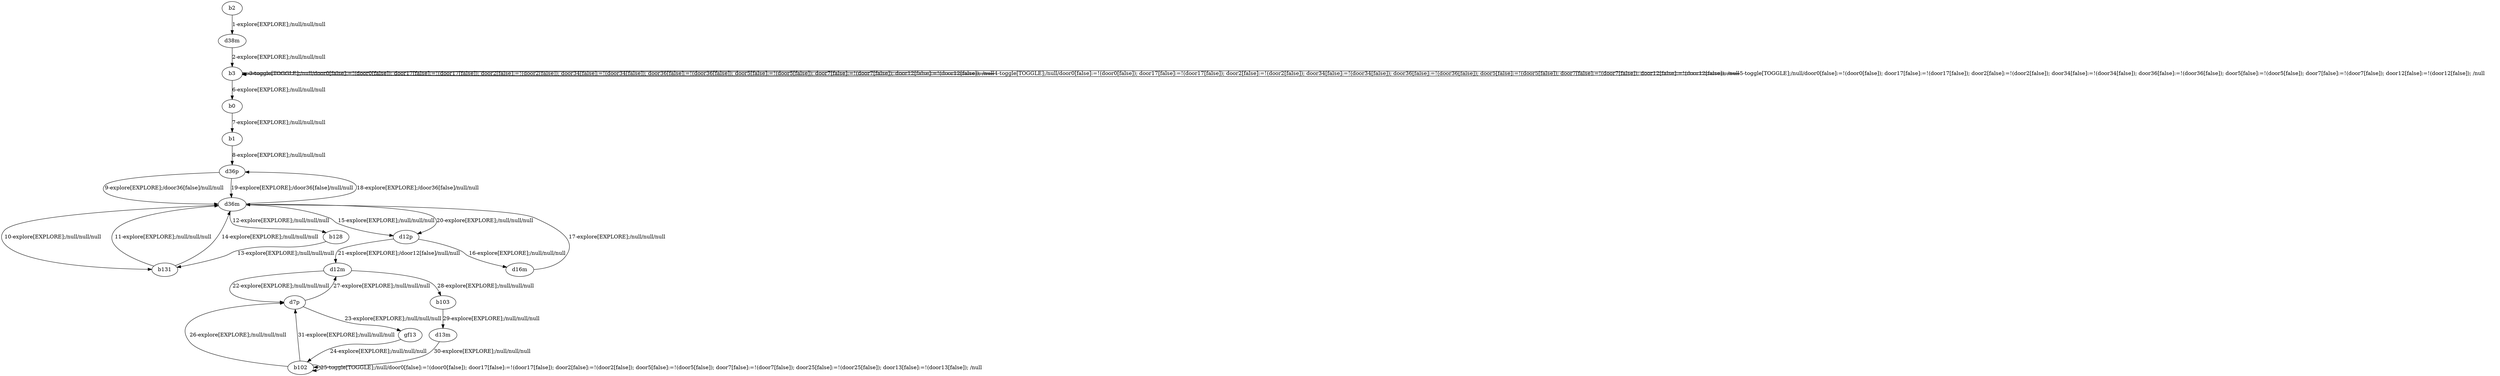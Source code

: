 # Total number of goals covered by this test: 6
# d7p --> gf13
# d12p --> d16m
# d12m --> d7p
# d16m --> d36m
# gf13 --> b102
# d36m --> d36p

digraph g {
"b2" -> "d38m" [label = "1-explore[EXPLORE];/null/null/null"];
"d38m" -> "b3" [label = "2-explore[EXPLORE];/null/null/null"];
"b3" -> "b3" [label = "3-toggle[TOGGLE];/null/door0[false]:=!(door0[false]); door17[false]:=!(door17[false]); door2[false]:=!(door2[false]); door34[false]:=!(door34[false]); door36[false]:=!(door36[false]); door5[false]:=!(door5[false]); door7[false]:=!(door7[false]); door12[false]:=!(door12[false]); /null"];
"b3" -> "b3" [label = "4-toggle[TOGGLE];/null/door0[false]:=!(door0[false]); door17[false]:=!(door17[false]); door2[false]:=!(door2[false]); door34[false]:=!(door34[false]); door36[false]:=!(door36[false]); door5[false]:=!(door5[false]); door7[false]:=!(door7[false]); door12[false]:=!(door12[false]); /null"];
"b3" -> "b3" [label = "5-toggle[TOGGLE];/null/door0[false]:=!(door0[false]); door17[false]:=!(door17[false]); door2[false]:=!(door2[false]); door34[false]:=!(door34[false]); door36[false]:=!(door36[false]); door5[false]:=!(door5[false]); door7[false]:=!(door7[false]); door12[false]:=!(door12[false]); /null"];
"b3" -> "b0" [label = "6-explore[EXPLORE];/null/null/null"];
"b0" -> "b1" [label = "7-explore[EXPLORE];/null/null/null"];
"b1" -> "d36p" [label = "8-explore[EXPLORE];/null/null/null"];
"d36p" -> "d36m" [label = "9-explore[EXPLORE];/door36[false]/null/null"];
"d36m" -> "b131" [label = "10-explore[EXPLORE];/null/null/null"];
"b131" -> "d36m" [label = "11-explore[EXPLORE];/null/null/null"];
"d36m" -> "b128" [label = "12-explore[EXPLORE];/null/null/null"];
"b128" -> "b131" [label = "13-explore[EXPLORE];/null/null/null"];
"b131" -> "d36m" [label = "14-explore[EXPLORE];/null/null/null"];
"d36m" -> "d12p" [label = "15-explore[EXPLORE];/null/null/null"];
"d12p" -> "d16m" [label = "16-explore[EXPLORE];/null/null/null"];
"d16m" -> "d36m" [label = "17-explore[EXPLORE];/null/null/null"];
"d36m" -> "d36p" [label = "18-explore[EXPLORE];/door36[false]/null/null"];
"d36p" -> "d36m" [label = "19-explore[EXPLORE];/door36[false]/null/null"];
"d36m" -> "d12p" [label = "20-explore[EXPLORE];/null/null/null"];
"d12p" -> "d12m" [label = "21-explore[EXPLORE];/door12[false]/null/null"];
"d12m" -> "d7p" [label = "22-explore[EXPLORE];/null/null/null"];
"d7p" -> "gf13" [label = "23-explore[EXPLORE];/null/null/null"];
"gf13" -> "b102" [label = "24-explore[EXPLORE];/null/null/null"];
"b102" -> "b102" [label = "25-toggle[TOGGLE];/null/door0[false]:=!(door0[false]); door17[false]:=!(door17[false]); door2[false]:=!(door2[false]); door5[false]:=!(door5[false]); door7[false]:=!(door7[false]); door25[false]:=!(door25[false]); door13[false]:=!(door13[false]); /null"];
"b102" -> "d7p" [label = "26-explore[EXPLORE];/null/null/null"];
"d7p" -> "d12m" [label = "27-explore[EXPLORE];/null/null/null"];
"d12m" -> "b103" [label = "28-explore[EXPLORE];/null/null/null"];
"b103" -> "d13m" [label = "29-explore[EXPLORE];/null/null/null"];
"d13m" -> "b102" [label = "30-explore[EXPLORE];/null/null/null"];
"b102" -> "d7p" [label = "31-explore[EXPLORE];/null/null/null"];
}